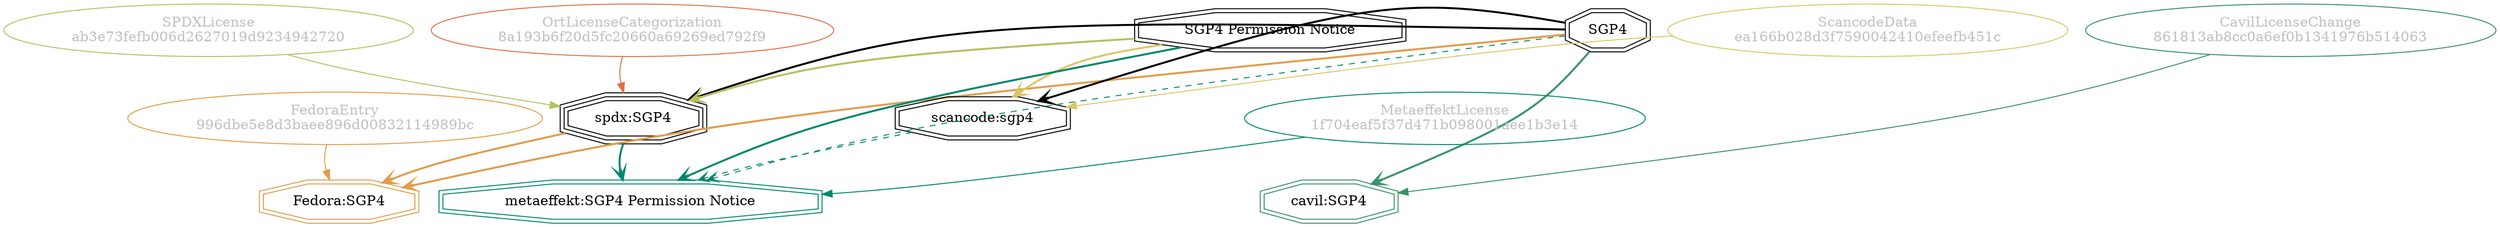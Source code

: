 strict digraph {
    node [shape=box];
    graph [splines=curved];
    3840 [label="SPDXLicense\nab3e73fefb006d2627019d9234942720"
         ,fontcolor=gray
         ,color="#b8bf62"
         ,fillcolor="beige;1"
         ,shape=ellipse];
    3841 [label="spdx:SGP4"
         ,shape=tripleoctagon];
    3842 [label=SGP4
         ,shape=doubleoctagon];
    3843 [label="SGP4 Permission Notice"
         ,shape=doubleoctagon];
    8363 [label="FedoraEntry\n996dbe5e8d3baee896d00832114989bc"
         ,fontcolor=gray
         ,color="#e09d4b"
         ,fillcolor="beige;1"
         ,shape=ellipse];
    8364 [label="Fedora:SGP4"
         ,color="#e09d4b"
         ,shape=doubleoctagon];
    23378 [label="ScancodeData\nea166b028d3f7590042410efeefb451c"
          ,fontcolor=gray
          ,color="#dac767"
          ,fillcolor="beige;1"
          ,shape=ellipse];
    23379 [label="scancode:sgp4"
          ,shape=doubleoctagon];
    35195 [label="OrtLicenseCategorization\n8a193b6f20d5fc20660a69269ed792f9"
          ,fontcolor=gray
          ,color="#e06f45"
          ,fillcolor="beige;1"
          ,shape=ellipse];
    37478 [label="CavilLicenseChange\n861813ab8cc0a6ef0b1341976b514063"
          ,fontcolor=gray
          ,color="#379469"
          ,fillcolor="beige;1"
          ,shape=ellipse];
    37479 [label="cavil:SGP4"
          ,color="#379469"
          ,shape=doubleoctagon];
    48526 [label="MetaeffektLicense\n1f704eaf5f37d471b098001aee1b3e14"
          ,fontcolor=gray
          ,color="#00876c"
          ,fillcolor="beige;1"
          ,shape=ellipse];
    48527 [label="metaeffekt:SGP4 Permission Notice"
          ,color="#00876c"
          ,shape=doubleoctagon];
    3840 -> 3841 [weight=0.5
                 ,color="#b8bf62"];
    3841 -> 8364 [style=bold
                 ,arrowhead=vee
                 ,weight=0.7
                 ,color="#e09d4b"];
    3841 -> 48527 [style=bold
                  ,arrowhead=vee
                  ,weight=0.7
                  ,color="#00876c"];
    3842 -> 3841 [style=bold
                 ,arrowhead=vee
                 ,weight=0.7];
    3842 -> 8364 [style=bold
                 ,arrowhead=vee
                 ,weight=0.7
                 ,color="#e09d4b"];
    3842 -> 23379 [style=bold
                  ,arrowhead=vee
                  ,weight=0.7];
    3842 -> 37479 [style=bold
                  ,arrowhead=vee
                  ,weight=0.7
                  ,color="#379469"];
    3842 -> 37479 [style=bold
                  ,arrowhead=vee
                  ,weight=0.7
                  ,color="#379469"];
    3842 -> 48527 [style=dashed
                  ,arrowhead=vee
                  ,weight=0.5
                  ,color="#00876c"];
    3843 -> 3841 [style=bold
                 ,arrowhead=vee
                 ,weight=0.7
                 ,color="#b8bf62"];
    3843 -> 23379 [style=bold
                  ,arrowhead=vee
                  ,weight=0.7
                  ,color="#dac767"];
    3843 -> 48527 [style=bold
                  ,arrowhead=vee
                  ,weight=0.7
                  ,color="#00876c"];
    3843 -> 48527 [style=bold
                  ,arrowhead=vee
                  ,weight=0.7
                  ,color="#00876c"];
    8363 -> 8364 [weight=0.5
                 ,color="#e09d4b"];
    23378 -> 23379 [weight=0.5
                   ,color="#dac767"];
    23379 -> 48527 [style=dashed
                   ,arrowhead=vee
                   ,weight=0.5
                   ,color="#00876c"];
    35195 -> 3841 [weight=0.5
                  ,color="#e06f45"];
    37478 -> 37479 [weight=0.5
                   ,color="#379469"];
    48526 -> 48527 [weight=0.5
                   ,color="#00876c"];
}
